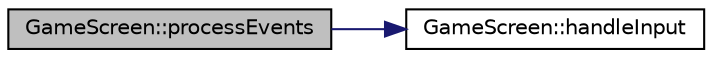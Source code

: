 digraph "GameScreen::processEvents"
{
 // LATEX_PDF_SIZE
  edge [fontname="Helvetica",fontsize="10",labelfontname="Helvetica",labelfontsize="10"];
  node [fontname="Helvetica",fontsize="10",shape=record];
  rankdir="LR";
  Node1 [label="GameScreen::processEvents",height=0.2,width=0.4,color="black", fillcolor="grey75", style="filled", fontcolor="black",tooltip=" "];
  Node1 -> Node2 [color="midnightblue",fontsize="10",style="solid",fontname="Helvetica"];
  Node2 [label="GameScreen::handleInput",height=0.2,width=0.4,color="black", fillcolor="white", style="filled",URL="$class_game_screen.html#a0bd97acb0f2a115eee6f988fc78f7c55",tooltip=" "];
}
